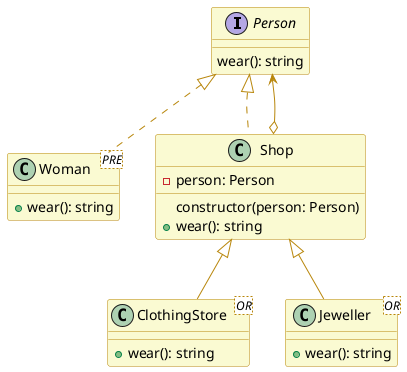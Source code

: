 @startuml

skinparam class {
  backgroundColor lightgoldenrodyellow
  arrowColor darkgoldenrod
  borderColor darkgoldenrod
}

interface Person {
  wear(): string
}

class Woman <PRE> {
  + wear(): string
}

class Shop {
  - person: Person
  constructor(person: Person)
  + wear(): string
}

class ClothingStore <OR> {
  + wear(): string
}

class Jeweller <OR> {
  + wear(): string
}

Person <|.. Woman
Person <|.. Shop
Person <--o Shop

Shop <|-- ClothingStore
Shop <|-- Jeweller

@enduml

' We don't need use non-concrete decorator class (Shop) in client code
' We can add private functions inside concrete decorators
' We can create a wrapper for client logic (with Person type argument)
